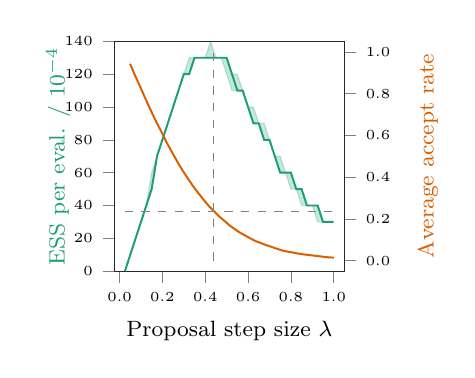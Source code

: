 % This file was created by matplotlib2tikz v0.6.11.
\pgfplotsset{scaled y ticks=false}
\begin{tikzpicture}

\definecolor{color1}{rgb}{0.851,0.373,0.008}
\definecolor{color0}{rgb}{0.106,0.62,0.467}

\begin{axis}[
  xlabel={\footnotesize Proposal step size $\lambda$},
  ylabel={\footnotesize\color{color0} ESS per eval. / $10^{-4}$},
  y label style={at={(axis description cs:-0.15,.5)},rotate=0,anchor=south},
  width=45mm,
  height=45mm,
  xmin=-0.024, xmax=1.049,
  ymin=-0.0, ymax=0.014,
  xtick={-0.2,0,0.2,0.4,0.6,0.8,1,1.2},
  xticklabels={,0.0,0.2,0.4,0.6,0.8,1.0,},
  ytick={-0.002,0,0.002,0.004,0.006,0.008,0.01,0.012,0.014},
  yticklabels={,0,20,40,60,80,100,120,140},
  tick align=outside,
  tick pos=left,
  x grid style={white!80.0!black},
  y grid style={white!80.0!black},
  axis line style={lightgray!20.0!black},
  every tick label/.append style={font=\tiny},
]
\path [draw=color0, fill=color0, opacity=0.25] (axis cs:0.025,0.0)
--(axis cs:0.025,0.0)
--(axis cs:0.05,0.001)
--(axis cs:0.075,0.002)
--(axis cs:0.1,0.003)
--(axis cs:0.125,0.004)
--(axis cs:0.15,0.005)
--(axis cs:0.175,0.007)
--(axis cs:0.2,0.008)
--(axis cs:0.225,0.009)
--(axis cs:0.25,0.01)
--(axis cs:0.275,0.011)
--(axis cs:0.3,0.012)
--(axis cs:0.325,0.012)
--(axis cs:0.35,0.013)
--(axis cs:0.375,0.013)
--(axis cs:0.4,0.013)
--(axis cs:0.425,0.013)
--(axis cs:0.45,0.013)
--(axis cs:0.475,0.013)
--(axis cs:0.5,0.012)
--(axis cs:0.525,0.011)
--(axis cs:0.55,0.011)
--(axis cs:0.575,0.011)
--(axis cs:0.6,0.01)
--(axis cs:0.625,0.009)
--(axis cs:0.65,0.009)
--(axis cs:0.675,0.008)
--(axis cs:0.7,0.008)
--(axis cs:0.725,0.007)
--(axis cs:0.75,0.006)
--(axis cs:0.775,0.006)
--(axis cs:0.8,0.005)
--(axis cs:0.825,0.005)
--(axis cs:0.85,0.004)
--(axis cs:0.875,0.004)
--(axis cs:0.9,0.004)
--(axis cs:0.925,0.003)
--(axis cs:0.95,0.003)
--(axis cs:0.975,0.003)
--(axis cs:1,0.003)
--(axis cs:1,0.003)
--(axis cs:1,0.003)
--(axis cs:0.975,0.003)
--(axis cs:0.95,0.003)
--(axis cs:0.925,0.004)
--(axis cs:0.9,0.004)
--(axis cs:0.875,0.004)
--(axis cs:0.85,0.005)
--(axis cs:0.825,0.005)
--(axis cs:0.8,0.006)
--(axis cs:0.775,0.006)
--(axis cs:0.75,0.007)
--(axis cs:0.725,0.007)
--(axis cs:0.7,0.008)
--(axis cs:0.675,0.009)
--(axis cs:0.65,0.009)
--(axis cs:0.625,0.01)
--(axis cs:0.6,0.01)
--(axis cs:0.575,0.011)
--(axis cs:0.55,0.012)
--(axis cs:0.525,0.012)
--(axis cs:0.5,0.013)
--(axis cs:0.475,0.013)
--(axis cs:0.45,0.013)
--(axis cs:0.425,0.014)
--(axis cs:0.4,0.013)
--(axis cs:0.375,0.013)
--(axis cs:0.35,0.013)
--(axis cs:0.325,0.013)
--(axis cs:0.3,0.012)
--(axis cs:0.275,0.011)
--(axis cs:0.25,0.01)
--(axis cs:0.225,0.009)
--(axis cs:0.2,0.008)
--(axis cs:0.175,0.007)
--(axis cs:0.15,0.006)
--(axis cs:0.125,0.004)
--(axis cs:0.1,0.003)
--(axis cs:0.075,0.002)
--(axis cs:0.05,0.001)
--(axis cs:0.025,0.0)
--cycle;

\addplot [line width=0.7pt, color0, forget plot]
table {%
0.025 0.0
0.05 0.001
0.075 0.002
0.1 0.003
0.125 0.004
0.15 0.005
0.175 0.007
0.2 0.008
0.225 0.009
0.25 0.01
0.275 0.011
0.3 0.012
0.325 0.012
0.35 0.013
0.375 0.013
0.4 0.013
0.425 0.013
0.45 0.013
0.475 0.013
0.5 0.013
0.525 0.012
0.55 0.011
0.575 0.011
0.6 0.01
0.625 0.009
0.65 0.009
0.675 0.008
0.7 0.008
0.725 0.007
0.75 0.006
0.775 0.006
0.8 0.006
0.825 0.005
0.85 0.005
0.875 0.004
0.9 0.004
0.925 0.004
0.95 0.003
0.975 0.003
1 0.003
};
\end{axis}

\begin{axis}[
  ylabel={\footnotesize\color{color1} Average accept rate},
  axis y line*=right,
  axis x line=none,
  y label style={at={(axis description cs:1.45,.5)},rotate=0,anchor=south},
  width=45mm,
  height=45mm,
  xmin=-0.05, xmax=1.05,
  ymin=-0.05, ymax=1.05,
  ytick={-0.2,0,0.2,0.4,0.6,0.8,1,1.2},
  yticklabels={,0.0,0.2,0.4,0.6,0.8,1.0,},
  tick align=outside,
  tick pos=right,
  x grid style={white!80.0!black},
  y grid style={white!80.0!black},
  axis line style={lightgray!20.0!black},
  every tick label/.append style={font=\tiny},
]
\path [draw=color1, fill=color1, opacity=0.25] (axis cs:0.025,0.945)
--(axis cs:0.025,0.939)
--(axis cs:0.05,0.881)
--(axis cs:0.075,0.827)
--(axis cs:0.1,0.77)
--(axis cs:0.125,0.715)
--(axis cs:0.15,0.664)
--(axis cs:0.175,0.614)
--(axis cs:0.2,0.563)
--(axis cs:0.225,0.518)
--(axis cs:0.25,0.475)
--(axis cs:0.275,0.432)
--(axis cs:0.3,0.394)
--(axis cs:0.325,0.357)
--(axis cs:0.35,0.324)
--(axis cs:0.375,0.291)
--(axis cs:0.4,0.262)
--(axis cs:0.425,0.237)
--(axis cs:0.45,0.21)
--(axis cs:0.475,0.19)
--(axis cs:0.5,0.169)
--(axis cs:0.525,0.149)
--(axis cs:0.55,0.133)
--(axis cs:0.575,0.119)
--(axis cs:0.6,0.106)
--(axis cs:0.625,0.092)
--(axis cs:0.65,0.082)
--(axis cs:0.675,0.073)
--(axis cs:0.7,0.066)
--(axis cs:0.725,0.056)
--(axis cs:0.75,0.048)
--(axis cs:0.775,0.043)
--(axis cs:0.8,0.039)
--(axis cs:0.825,0.033)
--(axis cs:0.85,0.028)
--(axis cs:0.875,0.026)
--(axis cs:0.9,0.024)
--(axis cs:0.925,0.02)
--(axis cs:0.95,0.017)
--(axis cs:0.975,0.015)
--(axis cs:1,0.014)
--(axis cs:1,0.016)
--(axis cs:1,0.016)
--(axis cs:0.975,0.017)
--(axis cs:0.95,0.02)
--(axis cs:0.925,0.024)
--(axis cs:0.9,0.026)
--(axis cs:0.875,0.03)
--(axis cs:0.85,0.034)
--(axis cs:0.825,0.036)
--(axis cs:0.8,0.042)
--(axis cs:0.775,0.046)
--(axis cs:0.75,0.052)
--(axis cs:0.725,0.06)
--(axis cs:0.7,0.068)
--(axis cs:0.675,0.078)
--(axis cs:0.65,0.087)
--(axis cs:0.625,0.096)
--(axis cs:0.6,0.108)
--(axis cs:0.575,0.123)
--(axis cs:0.55,0.137)
--(axis cs:0.525,0.154)
--(axis cs:0.5,0.172)
--(axis cs:0.475,0.194)
--(axis cs:0.45,0.215)
--(axis cs:0.425,0.239)
--(axis cs:0.4,0.266)
--(axis cs:0.375,0.297)
--(axis cs:0.35,0.328)
--(axis cs:0.325,0.36)
--(axis cs:0.3,0.399)
--(axis cs:0.275,0.436)
--(axis cs:0.25,0.478)
--(axis cs:0.225,0.524)
--(axis cs:0.2,0.57)
--(axis cs:0.175,0.62)
--(axis cs:0.15,0.667)
--(axis cs:0.125,0.722)
--(axis cs:0.1,0.775)
--(axis cs:0.075,0.831)
--(axis cs:0.05,0.887)
--(axis cs:0.025,0.945)
--cycle;

\addplot [line width=0.7pt, color1, forget plot]
table {%
0.025 0.942
0.05 0.884
0.075 0.829
0.1 0.772
0.125 0.718
0.15 0.665
0.175 0.617
0.2 0.566
0.225 0.521
0.25 0.476
0.275 0.434
0.3 0.396
0.325 0.359
0.35 0.326
0.375 0.294
0.4 0.264
0.425 0.238
0.45 0.213
0.475 0.192
0.5 0.17
0.525 0.152
0.55 0.135
0.575 0.121
0.6 0.107
0.625 0.094
0.65 0.085
0.675 0.075
0.7 0.067
0.725 0.058
0.75 0.05
0.775 0.044
0.8 0.04
0.825 0.035
0.85 0.031
0.875 0.028
0.9 0.025
0.925 0.022
0.95 0.019
0.975 0.016
1 0.015
};
\addplot [lightgray!66.928!black, dashed, forget plot]
table {%
0 0.234
1 0.234
};
\addplot [lightgray!66.928!black, dashed, forget plot]
table {%
0.425 0
0.425 1
};

\end{axis}

\end{tikzpicture}
